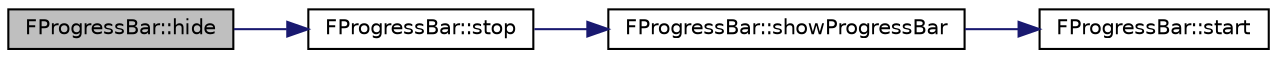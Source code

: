 digraph "FProgressBar::hide"
{
 // INTERACTIVE_SVG=YES
  edge [fontname="Helvetica",fontsize="10",labelfontname="Helvetica",labelfontsize="10"];
  node [fontname="Helvetica",fontsize="10",shape=record];
  rankdir="LR";
  Node26 [label="FProgressBar::hide",height=0.2,width=0.4,color="black", fillcolor="grey75", style="filled", fontcolor="black"];
  Node26 -> Node27 [color="midnightblue",fontsize="10",style="solid",fontname="Helvetica"];
  Node27 [label="FProgressBar::stop",height=0.2,width=0.4,color="black", fillcolor="white", style="filled",URL="$class_f_progress_bar.html#ae1fa270a8f25887218a7fd9d65ce2777"];
  Node27 -> Node28 [color="midnightblue",fontsize="10",style="solid",fontname="Helvetica"];
  Node28 [label="FProgressBar::showProgressBar",height=0.2,width=0.4,color="black", fillcolor="white", style="filled",URL="$class_f_progress_bar.html#a9246fbffde83405227f265ecff5b89cc"];
  Node28 -> Node29 [color="midnightblue",fontsize="10",style="solid",fontname="Helvetica"];
  Node29 [label="FProgressBar::start",height=0.2,width=0.4,color="black", fillcolor="white", style="filled",URL="$class_f_progress_bar.html#a2887bbc5c92c022310f158387bee35f7"];
}
